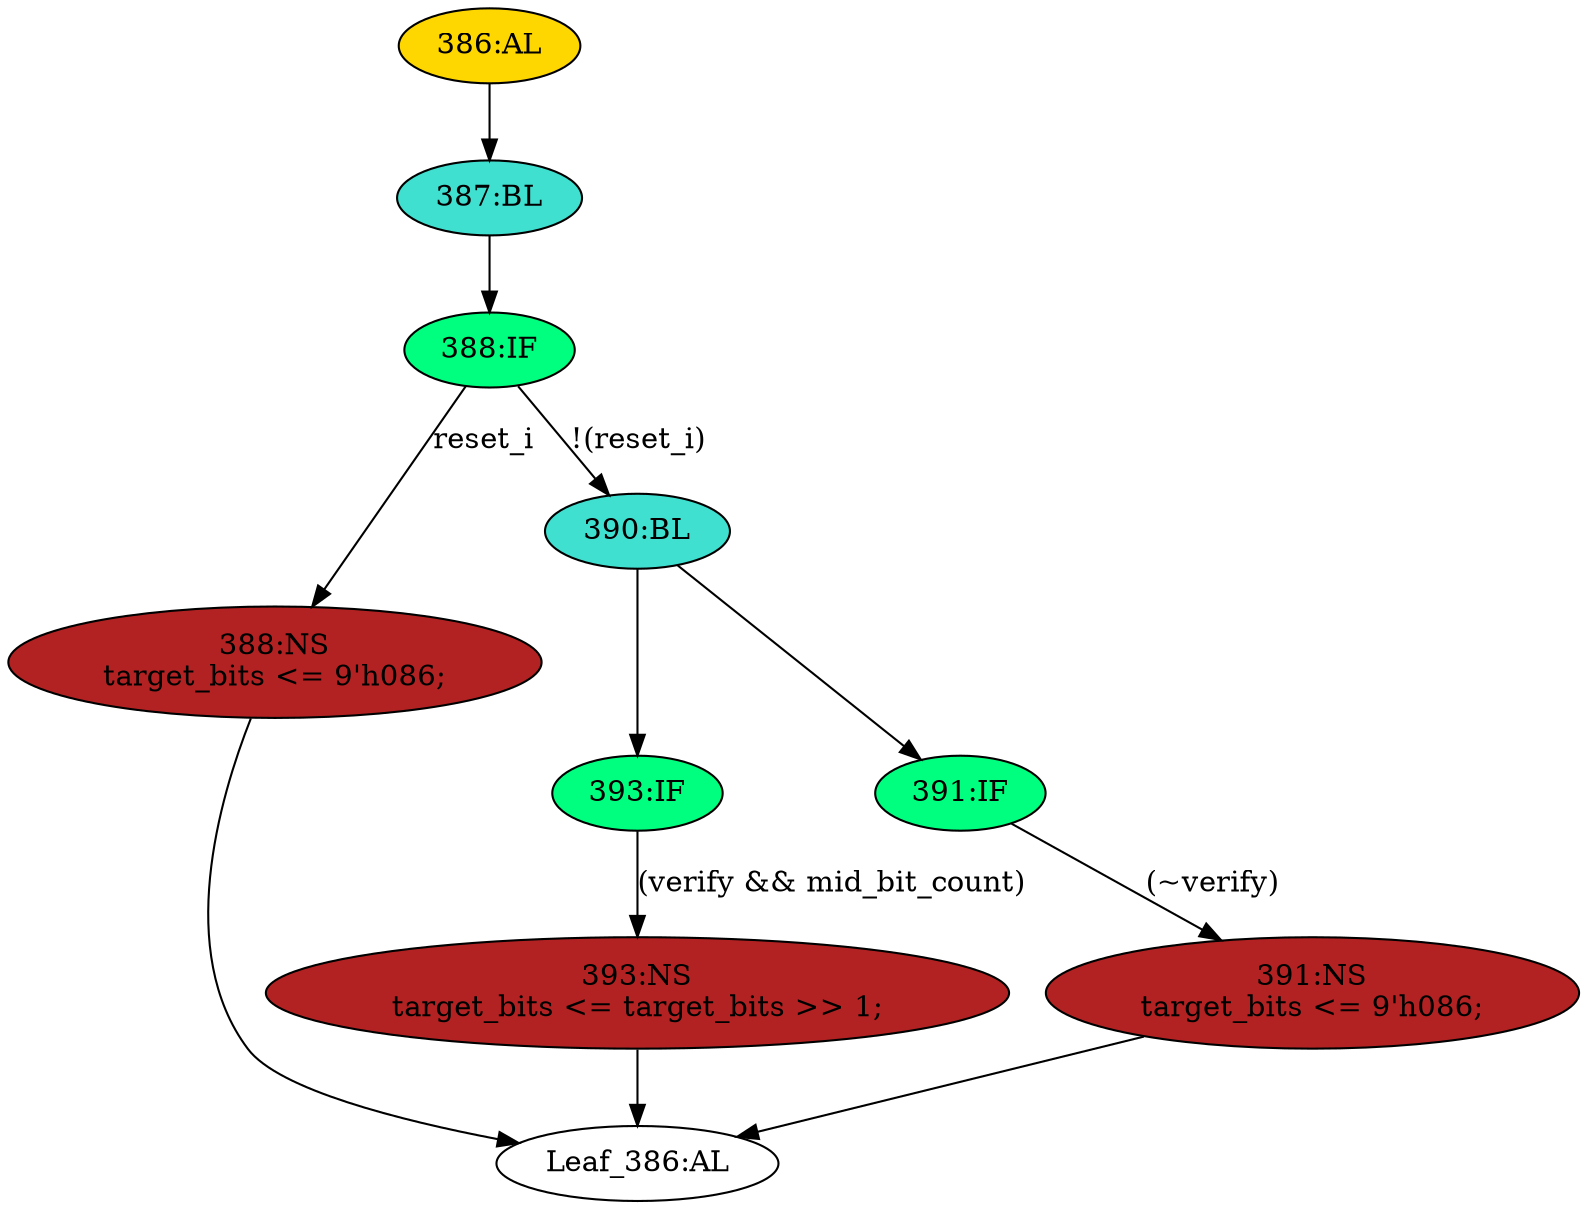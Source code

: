 strict digraph "" {
	node [label="\N"];
	"386:AL"	 [ast="<pyverilog.vparser.ast.Always object at 0x7f19debe5d90>",
		clk_sens=True,
		fillcolor=gold,
		label="386:AL",
		sens="['clk_i', 'reset_i']",
		statements="[]",
		style=filled,
		typ=Always,
		use_var="['verify', 'target_bits', 'reset_i', 'mid_bit_count']"];
	"387:BL"	 [ast="<pyverilog.vparser.ast.Block object at 0x7f19debe5f10>",
		fillcolor=turquoise,
		label="387:BL",
		statements="[]",
		style=filled,
		typ=Block];
	"386:AL" -> "387:BL"	 [cond="[]",
		lineno=None];
	"393:IF"	 [ast="<pyverilog.vparser.ast.IfStatement object at 0x7f19debeb2d0>",
		fillcolor=springgreen,
		label="393:IF",
		statements="[]",
		style=filled,
		typ=IfStatement];
	"393:NS"	 [ast="<pyverilog.vparser.ast.NonblockingSubstitution object at 0x7f19debeb310>",
		fillcolor=firebrick,
		label="393:NS
target_bits <= target_bits >> 1;",
		statements="[<pyverilog.vparser.ast.NonblockingSubstitution object at 0x7f19debeb310>]",
		style=filled,
		typ=NonblockingSubstitution];
	"393:IF" -> "393:NS"	 [cond="['verify', 'mid_bit_count']",
		label="(verify && mid_bit_count)",
		lineno=393];
	"391:NS"	 [ast="<pyverilog.vparser.ast.NonblockingSubstitution object at 0x7f19debeb0d0>",
		fillcolor=firebrick,
		label="391:NS
target_bits <= 9'h086;",
		statements="[<pyverilog.vparser.ast.NonblockingSubstitution object at 0x7f19debeb0d0>]",
		style=filled,
		typ=NonblockingSubstitution];
	"Leaf_386:AL"	 [def_var="['target_bits']",
		label="Leaf_386:AL"];
	"391:NS" -> "Leaf_386:AL"	 [cond="[]",
		lineno=None];
	"393:NS" -> "Leaf_386:AL"	 [cond="[]",
		lineno=None];
	"388:IF"	 [ast="<pyverilog.vparser.ast.IfStatement object at 0x7f19debe5f50>",
		fillcolor=springgreen,
		label="388:IF",
		statements="[]",
		style=filled,
		typ=IfStatement];
	"388:NS"	 [ast="<pyverilog.vparser.ast.NonblockingSubstitution object at 0x7f19debeb590>",
		fillcolor=firebrick,
		label="388:NS
target_bits <= 9'h086;",
		statements="[<pyverilog.vparser.ast.NonblockingSubstitution object at 0x7f19debeb590>]",
		style=filled,
		typ=NonblockingSubstitution];
	"388:IF" -> "388:NS"	 [cond="['reset_i']",
		label=reset_i,
		lineno=388];
	"390:BL"	 [ast="<pyverilog.vparser.ast.Block object at 0x7f19debe5fd0>",
		fillcolor=turquoise,
		label="390:BL",
		statements="[]",
		style=filled,
		typ=Block];
	"388:IF" -> "390:BL"	 [cond="['reset_i']",
		label="!(reset_i)",
		lineno=388];
	"391:IF"	 [ast="<pyverilog.vparser.ast.IfStatement object at 0x7f19debeb050>",
		fillcolor=springgreen,
		label="391:IF",
		statements="[]",
		style=filled,
		typ=IfStatement];
	"391:IF" -> "391:NS"	 [cond="['verify']",
		label="(~verify)",
		lineno=391];
	"388:NS" -> "Leaf_386:AL"	 [cond="[]",
		lineno=None];
	"387:BL" -> "388:IF"	 [cond="[]",
		lineno=None];
	"390:BL" -> "393:IF"	 [cond="[]",
		lineno=None];
	"390:BL" -> "391:IF"	 [cond="[]",
		lineno=None];
}
